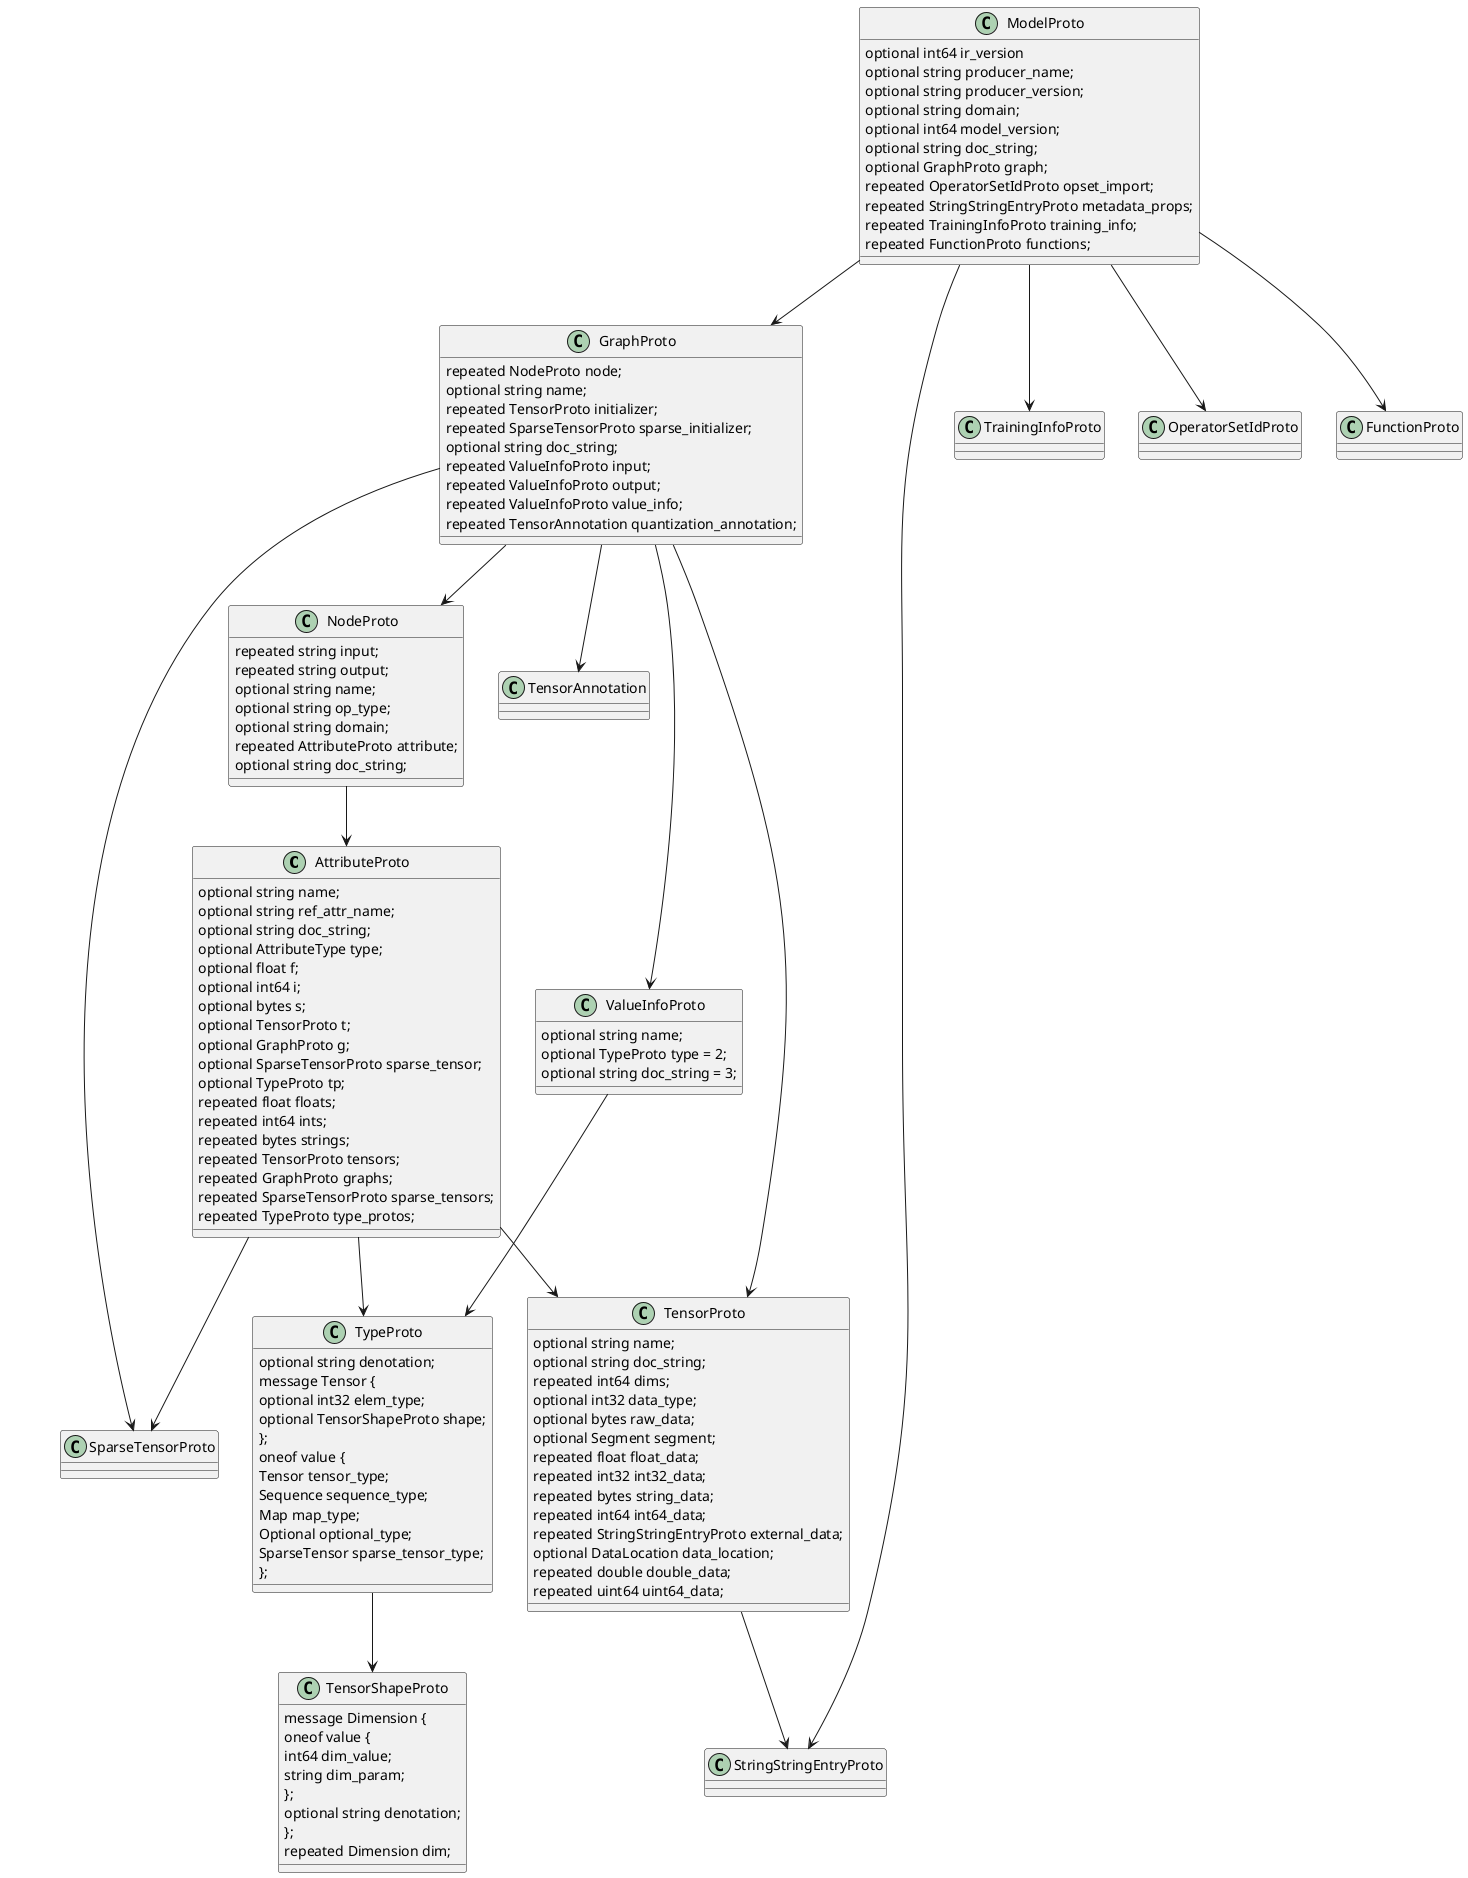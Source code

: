 @startuml
class AttributeProto
class ValueInfoProto
class NodeProto
class TrainingInfoProto
class OperatorSetIdProto
class StringStringEntryProto
class TrainingInfoProto
class FunctionProto


class ModelProto {
  optional int64 ir_version
  optional string producer_name;
  optional string producer_version;
  optional string domain;
  optional int64 model_version;
  optional string doc_string;
  optional GraphProto graph;
  repeated OperatorSetIdProto opset_import;
  repeated StringStringEntryProto metadata_props;
  repeated TrainingInfoProto training_info;
  repeated FunctionProto functions;
}

ModelProto --> GraphProto
ModelProto --> OperatorSetIdProto
ModelProto --> StringStringEntryProto
ModelProto --> TrainingInfoProto
ModelProto --> FunctionProto

class GraphProto {
  repeated NodeProto node;
  optional string name;
  repeated TensorProto initializer;
  repeated SparseTensorProto sparse_initializer;
  optional string doc_string;
  repeated ValueInfoProto input;
  repeated ValueInfoProto output;
  repeated ValueInfoProto value_info;
  repeated TensorAnnotation quantization_annotation;
}
GraphProto --> NodeProto
GraphProto --> TensorProto
GraphProto --> SparseTensorProto
GraphProto --> ValueInfoProto
GraphProto --> TensorAnnotation

class NodeProto {
  repeated string input;
  repeated string output;
  optional string name;
  optional string op_type;
  optional string domain;
  repeated AttributeProto attribute;
  optional string doc_string;
}
NodeProto --> AttributeProto

class AttributeProto{
  optional string name;
  optional string ref_attr_name;
  optional string doc_string;
  optional AttributeType type;
  optional float f;
  optional int64 i;
  optional bytes s;
  optional TensorProto t;
  optional GraphProto g;
  optional SparseTensorProto sparse_tensor;
  optional TypeProto tp;
  repeated float floats;
  repeated int64 ints;
  repeated bytes strings;
  repeated TensorProto tensors;
  repeated GraphProto graphs;
  repeated SparseTensorProto sparse_tensors;
  repeated TypeProto type_protos;
}
AttributeProto --> TensorProto
AttributeProto --> SparseTensorProto
AttributeProto --> TypeProto

class TensorProto {
  optional string name;
  optional string doc_string;
  repeated int64 dims;
  optional int32 data_type;
  optional bytes raw_data;
  optional Segment segment;
  repeated float float_data;
  repeated int32 int32_data;
  repeated bytes string_data;
  repeated int64 int64_data;
  repeated StringStringEntryProto external_data;
  optional DataLocation data_location;
  repeated double double_data;
  repeated uint64 uint64_data;
}
TensorProto --> StringStringEntryProto

class TypeProto{
  optional string denotation;
  message Tensor {
    optional int32 elem_type;
    optional TensorShapeProto shape;
  };
  oneof value {
    Tensor tensor_type;
    Sequence sequence_type;
    Map map_type;
    Optional optional_type;
    SparseTensor sparse_tensor_type;
  };
}
TypeProto --> TensorShapeProto

class TensorShapeProto {
  message Dimension {
    oneof value {
      int64 dim_value;
      string dim_param;
    };
    optional string denotation;
  };
  repeated Dimension dim;
}

class  ValueInfoProto { 
  optional string name;
  optional TypeProto type = 2;
  optional string doc_string = 3;
}
ValueInfoProto --> TypeProto
@enduml
